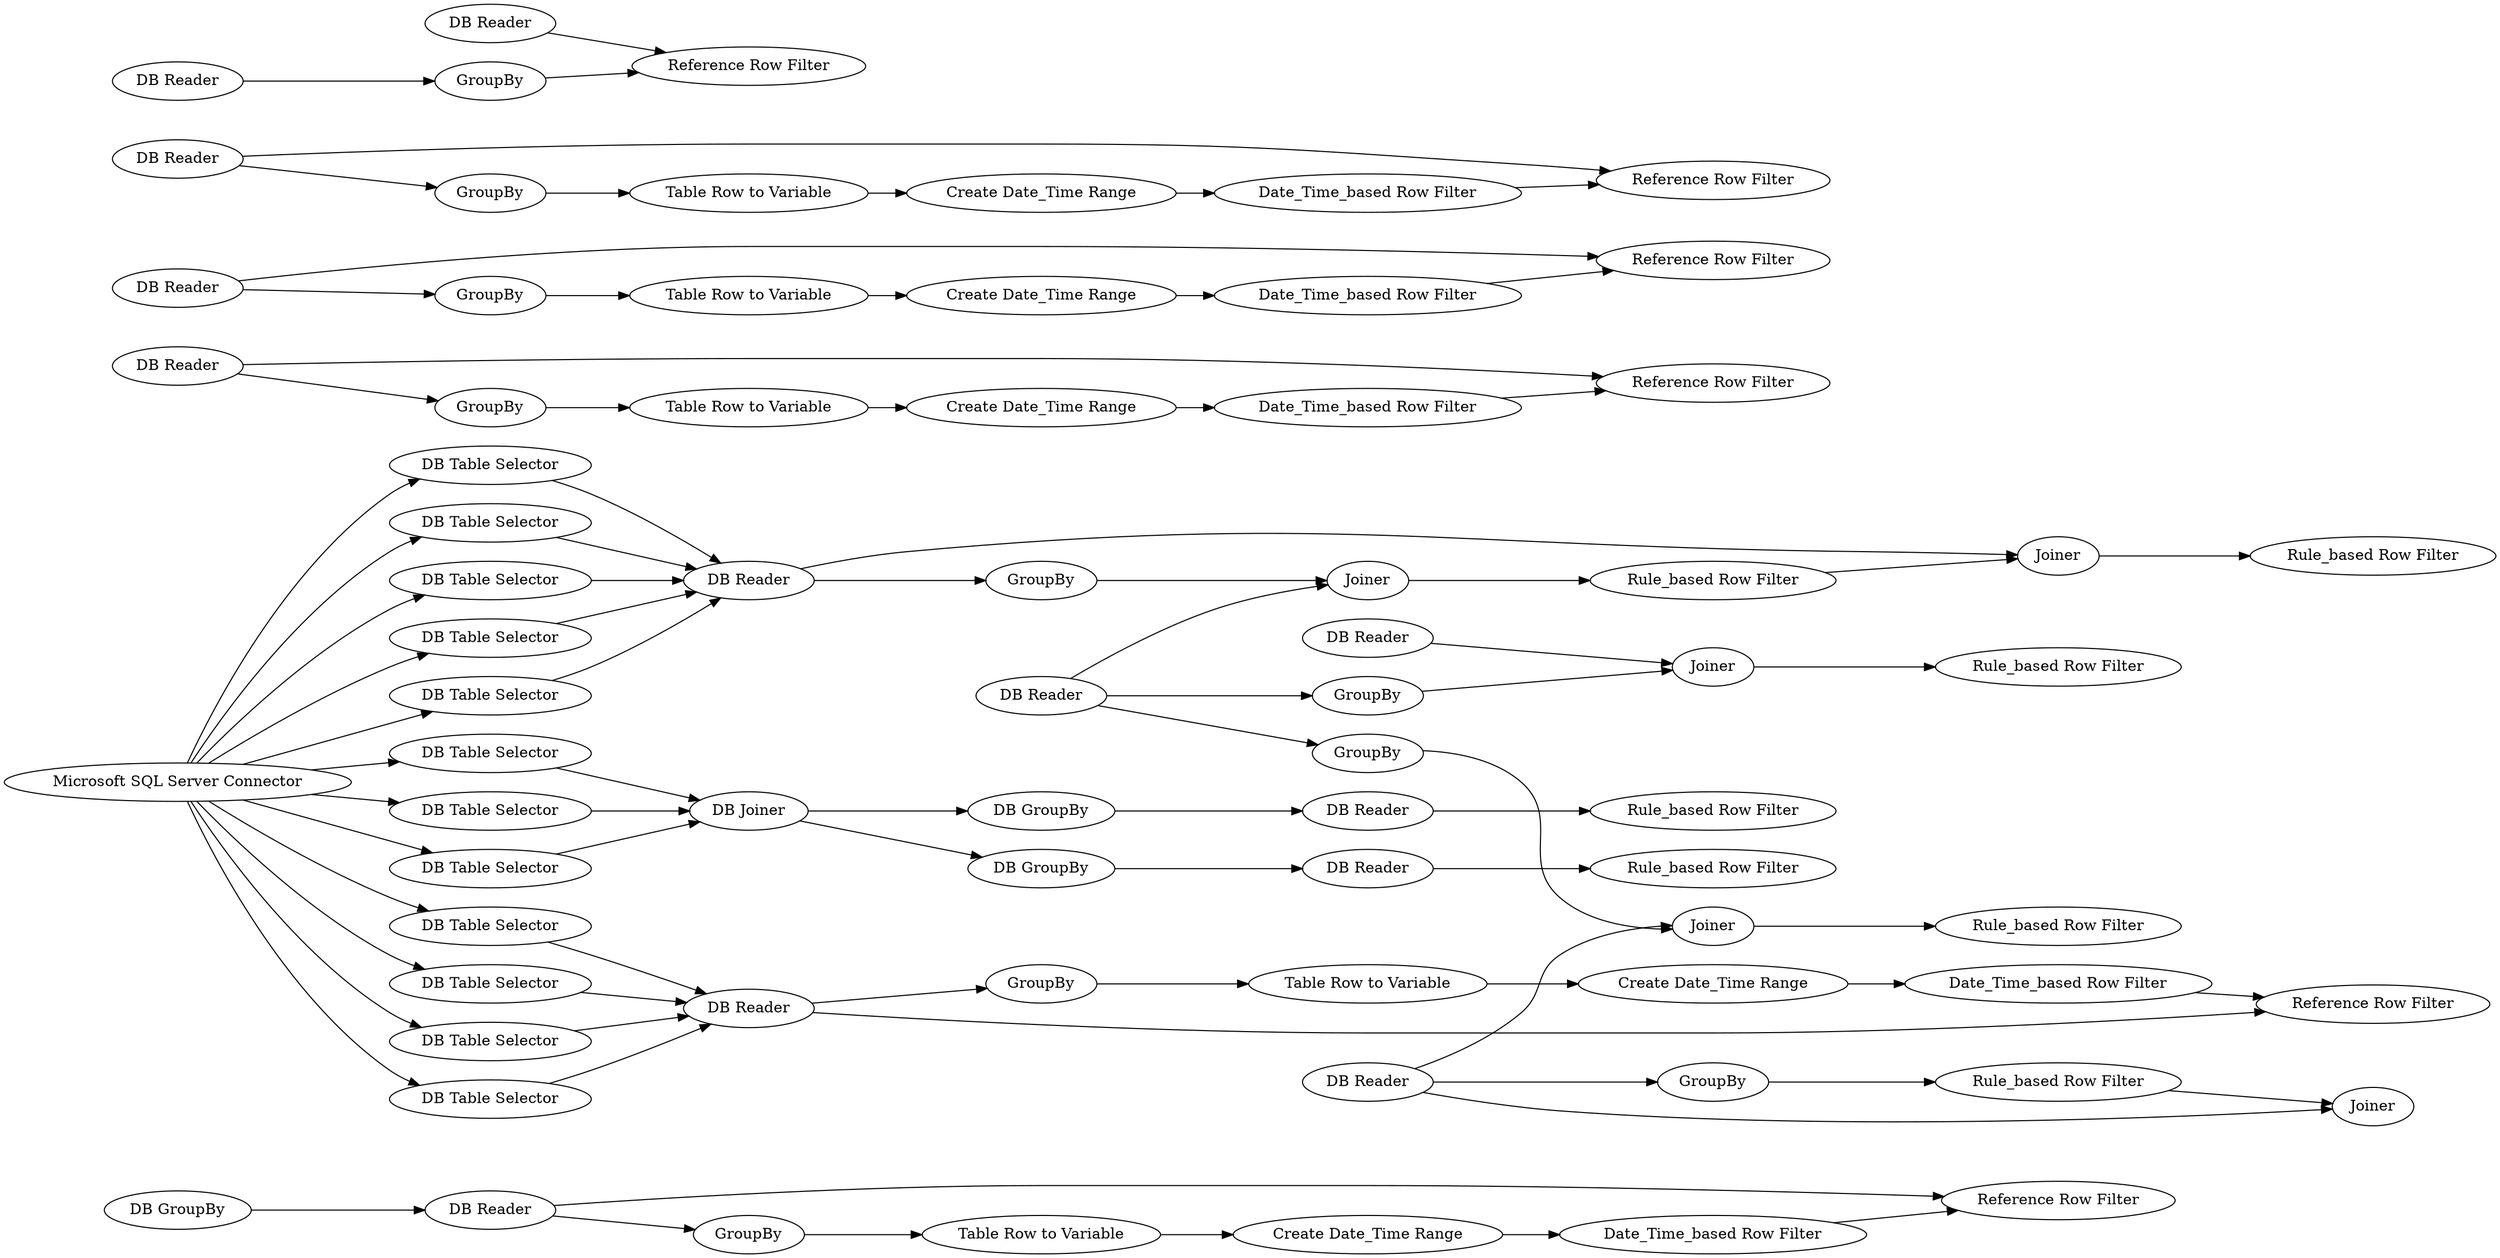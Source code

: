 digraph {
	"-8758842290664416684_130" [label="Create Date_Time Range"]
	"6423482501004272276_173" [label="Rule_based Row Filter"]
	"-8758842290664416684_138" [label="DB GroupBy"]
	"-8758842290664416684_134" [label="Date_Time_based Row Filter"]
	"3719964760066408122_140" [label="Create Date_Time Range"]
	"3719964760066408122_131" [label=GroupBy]
	"6423482501004272276_162" [label="DB Reader"]
	"6423482501004272276_171" [label=GroupBy]
	"6423482501004272276_165" [label="Rule_based Row Filter"]
	"6423482501004272276_167" [label=GroupBy]
	"8344018798428838864_149" [label="DB Table Selector"]
	"-8758842290664416684_140" [label="DB Reader"]
	"-8758842290664416684_141" [label="Rule_based Row Filter"]
	"3719964760066408122_146" [label="Date_Time_based Row Filter"]
	"3719964760066408122_132" [label="Table Row to Variable"]
	"3719964760066408122_129" [label="DB Reader"]
	"-8758842290664416684_129" [label="Reference Row Filter"]
	"8344018798428838864_156" [label="DB Table Selector"]
	"3719964760066408122_136" [label="DB Reader"]
	"6423482501004272276_164" [label=Joiner]
	"3719964760066408122_135" [label="Reference Row Filter"]
	"3719964760066408122_154" [label="Reference Row Filter"]
	"6423482501004272276_170" [label="DB Reader"]
	"8344018798428838864_119" [label="DB Table Selector"]
	"6423482501004272276_158" [label=GroupBy]
	"6423482501004272276_176" [label="Rule_based Row Filter"]
	"-8758842290664416684_126" [label="DB Reader"]
	"3719964760066408122_144" [label="Table Row to Variable"]
	"6423482501004272276_174" [label=GroupBy]
	"8344018798428838864_111" [label="DB Table Selector"]
	"-8758842290664416684_123" [label=GroupBy]
	"-8758842290664416684_120" [label="DB Reader"]
	"3719964760066408122_151" [label="Table Row to Variable"]
	"8344018798428838864_113" [label="DB Table Selector"]
	"8344018798428838864_125" [label="DB Table Selector"]
	"8344018798428838864_153" [label="DB Table Selector"]
	"8344018798428838864_152" [label="DB Table Selector"]
	"3719964760066408122_139" [label="Table Row to Variable"]
	"-8758842290664416684_124" [label="Reference Row Filter"]
	"6423482501004272276_172" [label=Joiner]
	"3719964760066408122_134" [label="Date_Time_based Row Filter"]
	"3719964760066408122_142" [label="Reference Row Filter"]
	"-8758842290664416684_137" [label="Rule_based Row Filter"]
	"6423482501004272276_175" [label=Joiner]
	"8344018798428838864_128" [label="DB Table Selector"]
	"3719964760066408122_150" [label=GroupBy]
	"8344018798428838864_150" [label="DB Table Selector"]
	"3719964760066408122_138" [label=GroupBy]
	"8344018798428838864_7" [label="Microsoft SQL Server Connector"]
	"3719964760066408122_141" [label="Date_Time_based Row Filter"]
	"6423482501004272276_163" [label="Rule_based Row Filter"]
	"-8758842290664416684_127" [label="DB GroupBy"]
	"-8758842290664416684_136" [label="DB Reader"]
	"6423482501004272276_169" [label="Rule_based Row Filter"]
	"-8758842290664416684_131" [label=GroupBy]
	"3719964760066408122_145" [label="Create Date_Time Range"]
	"3719964760066408122_130" [label="Create Date_Time Range"]
	"6423482501004272276_168" [label=Joiner]
	"6423482501004272276_166" [label="DB Reader"]
	"3719964760066408122_137" [label="DB Reader"]
	"3719964760066408122_147" [label="Reference Row Filter"]
	"-8758842290664416684_132" [label="Table Row to Variable"]
	"-8758842290664416684_135" [label="DB Joiner"]
	"6423482501004272276_157" [label="DB Reader"]
	"3719964760066408122_153" [label="Date_Time_based Row Filter"]
	"8344018798428838864_148" [label="DB Table Selector"]
	"-8758842290664416684_128" [label="DB Reader"]
	"8344018798428838864_90" [label="DB Table Selector"]
	"3719964760066408122_152" [label="Create Date_Time Range"]
	"6423482501004272276_161" [label=Joiner]
	"3719964760066408122_143" [label=GroupBy]
	"-8758842290664416684_139" [label="DB GroupBy"]
	"3719964760066408122_149" [label="DB Reader"]
	"3719964760066408122_129" -> "3719964760066408122_135"
	"8344018798428838864_113" -> "3719964760066408122_129"
	"6423482501004272276_157" -> "6423482501004272276_158"
	"8344018798428838864_7" -> "8344018798428838864_148"
	"8344018798428838864_7" -> "8344018798428838864_153"
	"6423482501004272276_163" -> "6423482501004272276_164"
	"8344018798428838864_90" -> "3719964760066408122_129"
	"3719964760066408122_137" -> "3719964760066408122_143"
	"-8758842290664416684_132" -> "-8758842290664416684_130"
	"6423482501004272276_167" -> "6423482501004272276_168"
	"6423482501004272276_158" -> "6423482501004272276_161"
	"-8758842290664416684_130" -> "-8758842290664416684_134"
	"-8758842290664416684_128" -> "-8758842290664416684_129"
	"6423482501004272276_162" -> "6423482501004272276_161"
	"6423482501004272276_164" -> "6423482501004272276_165"
	"-8758842290664416684_127" -> "-8758842290664416684_128"
	"6423482501004272276_161" -> "6423482501004272276_163"
	"-8758842290664416684_140" -> "-8758842290664416684_141"
	"3719964760066408122_152" -> "3719964760066408122_153"
	"6423482501004272276_171" -> "6423482501004272276_172"
	"-8758842290664416684_128" -> "-8758842290664416684_131"
	"-8758842290664416684_138" -> "-8758842290664416684_136"
	"3719964760066408122_145" -> "3719964760066408122_146"
	"3719964760066408122_151" -> "3719964760066408122_152"
	"8344018798428838864_7" -> "8344018798428838864_128"
	"-8758842290664416684_131" -> "-8758842290664416684_132"
	"-8758842290664416684_123" -> "-8758842290664416684_124"
	"6423482501004272276_176" -> "6423482501004272276_175"
	"8344018798428838864_7" -> "8344018798428838864_156"
	"-8758842290664416684_136" -> "-8758842290664416684_137"
	"6423482501004272276_172" -> "6423482501004272276_173"
	"8344018798428838864_150" -> "6423482501004272276_157"
	"3719964760066408122_129" -> "3719964760066408122_131"
	"3719964760066408122_140" -> "3719964760066408122_141"
	"6423482501004272276_166" -> "6423482501004272276_168"
	"-8758842290664416684_135" -> "-8758842290664416684_138"
	"6423482501004272276_170" -> "6423482501004272276_175"
	"8344018798428838864_7" -> "8344018798428838864_152"
	"8344018798428838864_7" -> "8344018798428838864_150"
	"3719964760066408122_136" -> "3719964760066408122_142"
	"-8758842290664416684_139" -> "-8758842290664416684_140"
	"6423482501004272276_174" -> "6423482501004272276_176"
	"8344018798428838864_7" -> "8344018798428838864_113"
	"6423482501004272276_162" -> "6423482501004272276_171"
	"-8758842290664416684_135" -> "-8758842290664416684_139"
	"-8758842290664416684_134" -> "-8758842290664416684_129"
	"8344018798428838864_156" -> "6423482501004272276_157"
	"8344018798428838864_153" -> "6423482501004272276_157"
	"8344018798428838864_119" -> "-8758842290664416684_135"
	"8344018798428838864_7" -> "8344018798428838864_119"
	"8344018798428838864_7" -> "8344018798428838864_149"
	"3719964760066408122_146" -> "3719964760066408122_147"
	"3719964760066408122_137" -> "3719964760066408122_147"
	"3719964760066408122_136" -> "3719964760066408122_138"
	"8344018798428838864_125" -> "-8758842290664416684_135"
	"3719964760066408122_150" -> "3719964760066408122_151"
	"6423482501004272276_162" -> "6423482501004272276_167"
	"8344018798428838864_7" -> "8344018798428838864_90"
	"8344018798428838864_7" -> "8344018798428838864_125"
	"8344018798428838864_152" -> "6423482501004272276_157"
	"3719964760066408122_149" -> "3719964760066408122_150"
	"3719964760066408122_132" -> "3719964760066408122_130"
	"8344018798428838864_128" -> "-8758842290664416684_135"
	"6423482501004272276_170" -> "6423482501004272276_172"
	"8344018798428838864_7" -> "8344018798428838864_111"
	"-8758842290664416684_120" -> "-8758842290664416684_123"
	"8344018798428838864_149" -> "6423482501004272276_157"
	"6423482501004272276_168" -> "6423482501004272276_169"
	"8344018798428838864_111" -> "3719964760066408122_129"
	"3719964760066408122_141" -> "3719964760066408122_142"
	"8344018798428838864_148" -> "3719964760066408122_129"
	"6423482501004272276_170" -> "6423482501004272276_174"
	"3719964760066408122_144" -> "3719964760066408122_145"
	"3719964760066408122_131" -> "3719964760066408122_132"
	"-8758842290664416684_126" -> "-8758842290664416684_124"
	"3719964760066408122_153" -> "3719964760066408122_154"
	"3719964760066408122_138" -> "3719964760066408122_139"
	"3719964760066408122_139" -> "3719964760066408122_140"
	"6423482501004272276_157" -> "6423482501004272276_164"
	"3719964760066408122_143" -> "3719964760066408122_144"
	"3719964760066408122_134" -> "3719964760066408122_135"
	"3719964760066408122_149" -> "3719964760066408122_154"
	"3719964760066408122_130" -> "3719964760066408122_134"
	rankdir=LR
}
